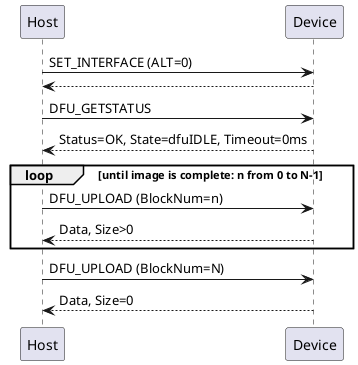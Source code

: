 @startuml
participant Host as H
participant Device as D
H -> D : SET_INTERFACE (ALT=0)
D --> H
H -> D : DFU_GETSTATUS
D --> H : Status=OK, State=dfuIDLE, Timeout=0ms
loop until image is complete: n from 0 to N-1
    H -> D : DFU_UPLOAD (BlockNum=n)
    D --> H : Data, Size>0
end
H -> D : DFU_UPLOAD (BlockNum=N)
D --> H : Data, Size=0
@enduml
